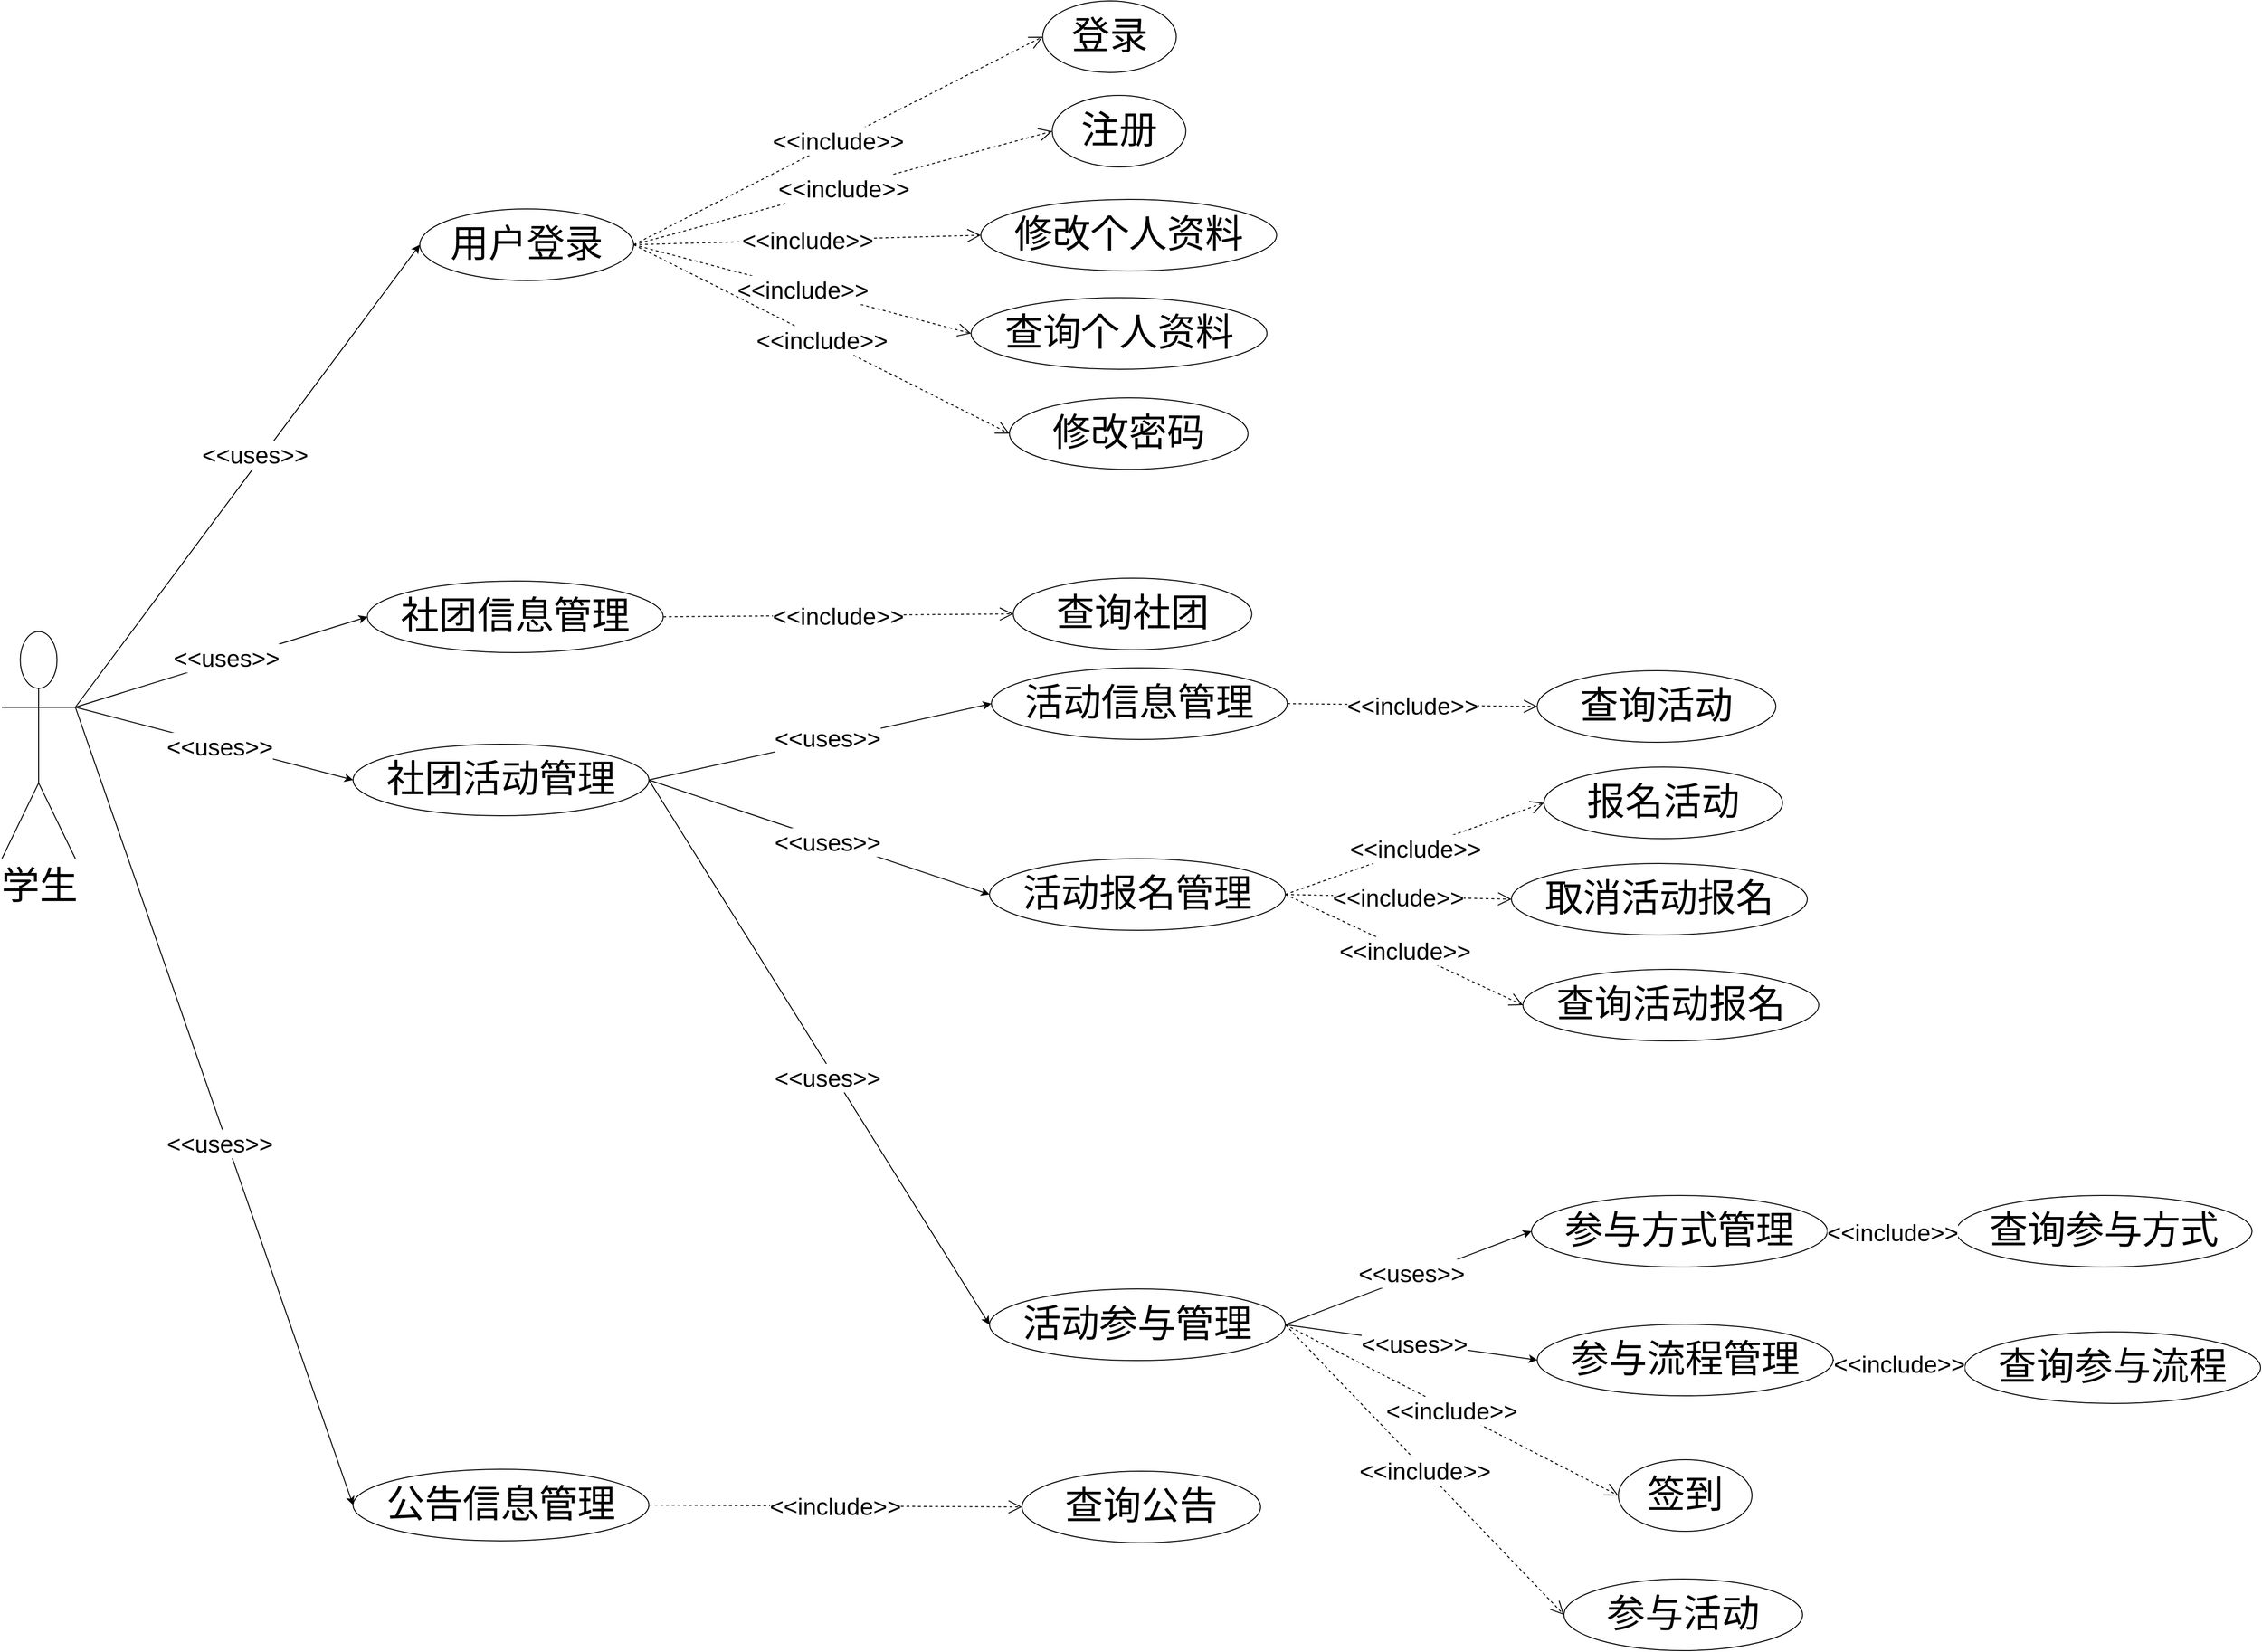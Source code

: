 <mxfile version="27.1.6">
  <diagram name="第 1 页" id="mgjdfwV87sD4iu_dyT5_">
    <mxGraphModel dx="3341" dy="1115" grid="0" gridSize="10" guides="1" tooltips="1" connect="1" arrows="1" fold="1" page="1" pageScale="1" pageWidth="827" pageHeight="1169" math="0" shadow="0">
      <root>
        <mxCell id="0" />
        <mxCell id="1" parent="0" />
        <mxCell id="HtvfXuYNQK_3b5re6ta0-59" value="学生" style="shape=umlActor;html=1;verticalLabelPosition=bottom;verticalAlign=top;align=center;fontFamily=Architects Daughter;fontSource=https%3A%2F%2Ffonts.googleapis.com%2Fcss%3Ffamily%3DArchitects%2BDaughter;fontSize=40;" vertex="1" parent="1">
          <mxGeometry x="1521" y="2523" width="77" height="238" as="geometry" />
        </mxCell>
        <mxCell id="HtvfXuYNQK_3b5re6ta0-60" value="&lt;font&gt;用户登录&lt;/font&gt;" style="ellipse;whiteSpace=wrap;html=1;fontFamily=Architects Daughter;fontSource=https%3A%2F%2Ffonts.googleapis.com%2Fcss%3Ffamily%3DArchitects%2BDaughter;fontSize=40;" vertex="1" parent="1">
          <mxGeometry x="1959" y="2080" width="224" height="75" as="geometry" />
        </mxCell>
        <mxCell id="HtvfXuYNQK_3b5re6ta0-61" value="&lt;font&gt;社团信息管理&lt;/font&gt;" style="ellipse;whiteSpace=wrap;html=1;fontFamily=Architects Daughter;fontSource=https%3A%2F%2Ffonts.googleapis.com%2Fcss%3Ffamily%3DArchitects%2BDaughter;fontSize=40;" vertex="1" parent="1">
          <mxGeometry x="1904" y="2470" width="310" height="75" as="geometry" />
        </mxCell>
        <mxCell id="HtvfXuYNQK_3b5re6ta0-62" value="&lt;font&gt;社团活动管理&lt;/font&gt;" style="ellipse;whiteSpace=wrap;html=1;fontFamily=Architects Daughter;fontSource=https%3A%2F%2Ffonts.googleapis.com%2Fcss%3Ffamily%3DArchitects%2BDaughter;fontSize=40;" vertex="1" parent="1">
          <mxGeometry x="1889" y="2641" width="310" height="75" as="geometry" />
        </mxCell>
        <mxCell id="HtvfXuYNQK_3b5re6ta0-63" value="&lt;font&gt;公告信息管理&lt;/font&gt;" style="ellipse;whiteSpace=wrap;html=1;fontFamily=Architects Daughter;fontSource=https%3A%2F%2Ffonts.googleapis.com%2Fcss%3Ffamily%3DArchitects%2BDaughter;fontSize=40;" vertex="1" parent="1">
          <mxGeometry x="1889" y="3401" width="310" height="75" as="geometry" />
        </mxCell>
        <mxCell id="HtvfXuYNQK_3b5re6ta0-64" value="" style="endArrow=classic;html=1;rounded=0;entryX=0;entryY=0.5;entryDx=0;entryDy=0;exitX=1;exitY=0.333;exitDx=0;exitDy=0;exitPerimeter=0;" edge="1" parent="1" source="HtvfXuYNQK_3b5re6ta0-59" target="HtvfXuYNQK_3b5re6ta0-60">
          <mxGeometry width="50" height="50" relative="1" as="geometry">
            <mxPoint x="1733" y="2557" as="sourcePoint" />
            <mxPoint x="1887" y="2557" as="targetPoint" />
          </mxGeometry>
        </mxCell>
        <mxCell id="HtvfXuYNQK_3b5re6ta0-65" value="&amp;lt;&amp;lt;uses&amp;gt;&amp;gt;" style="edgeLabel;html=1;align=center;verticalAlign=middle;resizable=0;points=[];fontSize=25;" vertex="1" connectable="0" parent="HtvfXuYNQK_3b5re6ta0-64">
          <mxGeometry x="0.093" y="1" relative="1" as="geometry">
            <mxPoint x="-9" as="offset" />
          </mxGeometry>
        </mxCell>
        <mxCell id="HtvfXuYNQK_3b5re6ta0-66" value="" style="endArrow=classic;html=1;rounded=0;entryX=0;entryY=0.5;entryDx=0;entryDy=0;exitX=1;exitY=0.333;exitDx=0;exitDy=0;exitPerimeter=0;" edge="1" parent="1" source="HtvfXuYNQK_3b5re6ta0-59" target="HtvfXuYNQK_3b5re6ta0-61">
          <mxGeometry width="50" height="50" relative="1" as="geometry">
            <mxPoint x="1662" y="2587" as="sourcePoint" />
            <mxPoint x="2011" y="2648" as="targetPoint" />
          </mxGeometry>
        </mxCell>
        <mxCell id="HtvfXuYNQK_3b5re6ta0-67" value="&amp;lt;&amp;lt;uses&amp;gt;&amp;gt;" style="edgeLabel;html=1;align=center;verticalAlign=middle;resizable=0;points=[];fontSize=25;" vertex="1" connectable="0" parent="HtvfXuYNQK_3b5re6ta0-66">
          <mxGeometry x="0.093" y="1" relative="1" as="geometry">
            <mxPoint x="-9" as="offset" />
          </mxGeometry>
        </mxCell>
        <mxCell id="HtvfXuYNQK_3b5re6ta0-68" value="" style="endArrow=classic;html=1;rounded=0;entryX=0;entryY=0.5;entryDx=0;entryDy=0;exitX=1;exitY=0.333;exitDx=0;exitDy=0;exitPerimeter=0;" edge="1" parent="1" source="HtvfXuYNQK_3b5re6ta0-59" target="HtvfXuYNQK_3b5re6ta0-62">
          <mxGeometry width="50" height="50" relative="1" as="geometry">
            <mxPoint x="1758" y="2657" as="sourcePoint" />
            <mxPoint x="1912" y="2657" as="targetPoint" />
          </mxGeometry>
        </mxCell>
        <mxCell id="HtvfXuYNQK_3b5re6ta0-69" value="&amp;lt;&amp;lt;uses&amp;gt;&amp;gt;" style="edgeLabel;html=1;align=center;verticalAlign=middle;resizable=0;points=[];fontSize=25;" vertex="1" connectable="0" parent="HtvfXuYNQK_3b5re6ta0-68">
          <mxGeometry x="0.093" y="1" relative="1" as="geometry">
            <mxPoint x="-9" as="offset" />
          </mxGeometry>
        </mxCell>
        <mxCell id="HtvfXuYNQK_3b5re6ta0-70" value="" style="endArrow=classic;html=1;rounded=0;entryX=0;entryY=0.5;entryDx=0;entryDy=0;exitX=1;exitY=0.333;exitDx=0;exitDy=0;exitPerimeter=0;" edge="1" parent="1" source="HtvfXuYNQK_3b5re6ta0-59" target="HtvfXuYNQK_3b5re6ta0-63">
          <mxGeometry width="50" height="50" relative="1" as="geometry">
            <mxPoint x="1661" y="2584" as="sourcePoint" />
            <mxPoint x="2271" y="2778" as="targetPoint" />
          </mxGeometry>
        </mxCell>
        <mxCell id="HtvfXuYNQK_3b5re6ta0-71" value="&amp;lt;&amp;lt;uses&amp;gt;&amp;gt;" style="edgeLabel;html=1;align=center;verticalAlign=middle;resizable=0;points=[];fontSize=25;" vertex="1" connectable="0" parent="HtvfXuYNQK_3b5re6ta0-70">
          <mxGeometry x="0.093" y="1" relative="1" as="geometry">
            <mxPoint x="-9" as="offset" />
          </mxGeometry>
        </mxCell>
        <mxCell id="HtvfXuYNQK_3b5re6ta0-72" value="&lt;font&gt;登录&lt;/font&gt;" style="ellipse;whiteSpace=wrap;html=1;fontFamily=Architects Daughter;fontSource=https%3A%2F%2Ffonts.googleapis.com%2Fcss%3Ffamily%3DArchitects%2BDaughter;fontSize=40;" vertex="1" parent="1">
          <mxGeometry x="2611.72" y="1862" width="140" height="75" as="geometry" />
        </mxCell>
        <mxCell id="HtvfXuYNQK_3b5re6ta0-73" value="&lt;span&gt;修改个人资料&lt;/span&gt;" style="ellipse;whiteSpace=wrap;html=1;fontFamily=Architects Daughter;fontSource=https%3A%2F%2Ffonts.googleapis.com%2Fcss%3Ffamily%3DArchitects%2BDaughter;fontSize=40;" vertex="1" parent="1">
          <mxGeometry x="2546.86" y="2070" width="310" height="75" as="geometry" />
        </mxCell>
        <mxCell id="HtvfXuYNQK_3b5re6ta0-74" value="&lt;font&gt;修改密码&lt;/font&gt;" style="ellipse;whiteSpace=wrap;html=1;fontFamily=Architects Daughter;fontSource=https%3A%2F%2Ffonts.googleapis.com%2Fcss%3Ffamily%3DArchitects%2BDaughter;fontSize=40;" vertex="1" parent="1">
          <mxGeometry x="2576.86" y="2278" width="250" height="75" as="geometry" />
        </mxCell>
        <mxCell id="HtvfXuYNQK_3b5re6ta0-75" value="&lt;span&gt;查询个人资料&lt;/span&gt;" style="ellipse;whiteSpace=wrap;html=1;fontFamily=Architects Daughter;fontSource=https%3A%2F%2Ffonts.googleapis.com%2Fcss%3Ffamily%3DArchitects%2BDaughter;fontSize=40;" vertex="1" parent="1">
          <mxGeometry x="2536.72" y="2173" width="310" height="75" as="geometry" />
        </mxCell>
        <mxCell id="HtvfXuYNQK_3b5re6ta0-76" value="&amp;lt;&amp;lt;include&amp;gt;&amp;gt;" style="endArrow=open;endSize=12;dashed=1;html=1;rounded=0;entryX=0;entryY=0.5;entryDx=0;entryDy=0;exitX=1;exitY=0.5;exitDx=0;exitDy=0;fontSize=25;" edge="1" parent="1" source="HtvfXuYNQK_3b5re6ta0-60" target="HtvfXuYNQK_3b5re6ta0-72">
          <mxGeometry width="160" relative="1" as="geometry">
            <mxPoint x="2120" y="2132" as="sourcePoint" />
            <mxPoint x="2280" y="2132" as="targetPoint" />
          </mxGeometry>
        </mxCell>
        <mxCell id="HtvfXuYNQK_3b5re6ta0-77" value="&amp;lt;&amp;lt;include&amp;gt;&amp;gt;" style="endArrow=open;endSize=12;dashed=1;html=1;rounded=0;entryX=0;entryY=0.5;entryDx=0;entryDy=0;exitX=1;exitY=0.5;exitDx=0;exitDy=0;fontSize=25;" edge="1" parent="1" source="HtvfXuYNQK_3b5re6ta0-60" target="HtvfXuYNQK_3b5re6ta0-73">
          <mxGeometry width="160" relative="1" as="geometry">
            <mxPoint x="2064" y="2081" as="sourcePoint" />
            <mxPoint x="2224" y="2081" as="targetPoint" />
          </mxGeometry>
        </mxCell>
        <mxCell id="HtvfXuYNQK_3b5re6ta0-78" value="&amp;lt;&amp;lt;include&amp;gt;&amp;gt;" style="endArrow=open;endSize=12;dashed=1;html=1;rounded=0;entryX=0;entryY=0.5;entryDx=0;entryDy=0;exitX=1;exitY=0.5;exitDx=0;exitDy=0;fontSize=25;" edge="1" parent="1" source="HtvfXuYNQK_3b5re6ta0-60" target="HtvfXuYNQK_3b5re6ta0-75">
          <mxGeometry width="160" relative="1" as="geometry">
            <mxPoint x="2021" y="2015" as="sourcePoint" />
            <mxPoint x="2181" y="2015" as="targetPoint" />
          </mxGeometry>
        </mxCell>
        <mxCell id="HtvfXuYNQK_3b5re6ta0-79" value="&amp;lt;&amp;lt;include&amp;gt;&amp;gt;" style="endArrow=open;endSize=12;dashed=1;html=1;rounded=0;entryX=0;entryY=0.5;entryDx=0;entryDy=0;exitX=1;exitY=0.5;exitDx=0;exitDy=0;fontSize=25;" edge="1" parent="1" source="HtvfXuYNQK_3b5re6ta0-60" target="HtvfXuYNQK_3b5re6ta0-74">
          <mxGeometry width="160" relative="1" as="geometry">
            <mxPoint x="2161" y="2305" as="sourcePoint" />
            <mxPoint x="2106" y="2072" as="targetPoint" />
          </mxGeometry>
        </mxCell>
        <mxCell id="HtvfXuYNQK_3b5re6ta0-80" value="&lt;font&gt;查询社团&lt;/font&gt;" style="ellipse;whiteSpace=wrap;html=1;fontFamily=Architects Daughter;fontSource=https%3A%2F%2Ffonts.googleapis.com%2Fcss%3Ffamily%3DArchitects%2BDaughter;fontSize=40;" vertex="1" parent="1">
          <mxGeometry x="2580.86" y="2467" width="250" height="75" as="geometry" />
        </mxCell>
        <mxCell id="HtvfXuYNQK_3b5re6ta0-81" value="&lt;span&gt;活动信息管理&lt;/span&gt;" style="ellipse;whiteSpace=wrap;html=1;fontFamily=Architects Daughter;fontSource=https%3A%2F%2Ffonts.googleapis.com%2Fcss%3Ffamily%3DArchitects%2BDaughter;fontSize=40;" vertex="1" parent="1">
          <mxGeometry x="2558" y="2561" width="310" height="75" as="geometry" />
        </mxCell>
        <mxCell id="HtvfXuYNQK_3b5re6ta0-82" value="&lt;font&gt;活动报名管理&lt;/font&gt;" style="ellipse;whiteSpace=wrap;html=1;fontFamily=Architects Daughter;fontSource=https%3A%2F%2Ffonts.googleapis.com%2Fcss%3Ffamily%3DArchitects%2BDaughter;fontSize=40;" vertex="1" parent="1">
          <mxGeometry x="2556" y="2761" width="310" height="75" as="geometry" />
        </mxCell>
        <mxCell id="HtvfXuYNQK_3b5re6ta0-83" value="&lt;font&gt;活动参与管理&lt;/font&gt;" style="ellipse;whiteSpace=wrap;html=1;fontFamily=Architects Daughter;fontSource=https%3A%2F%2Ffonts.googleapis.com%2Fcss%3Ffamily%3DArchitects%2BDaughter;fontSize=40;" vertex="1" parent="1">
          <mxGeometry x="2556" y="3212" width="310" height="75" as="geometry" />
        </mxCell>
        <mxCell id="HtvfXuYNQK_3b5re6ta0-84" value="&amp;lt;&amp;lt;include&amp;gt;&amp;gt;" style="endArrow=open;endSize=12;dashed=1;html=1;rounded=0;entryX=0;entryY=0.5;entryDx=0;entryDy=0;exitX=1;exitY=0.5;exitDx=0;exitDy=0;fontSize=25;" edge="1" parent="1" source="HtvfXuYNQK_3b5re6ta0-61" target="HtvfXuYNQK_3b5re6ta0-80">
          <mxGeometry width="160" relative="1" as="geometry">
            <mxPoint x="2083" y="2583" as="sourcePoint" />
            <mxPoint x="2243" y="2583" as="targetPoint" />
          </mxGeometry>
        </mxCell>
        <mxCell id="HtvfXuYNQK_3b5re6ta0-85" value="" style="endArrow=classic;html=1;rounded=0;entryX=0;entryY=0.5;entryDx=0;entryDy=0;exitX=1;exitY=0.5;exitDx=0;exitDy=0;" edge="1" parent="1" source="HtvfXuYNQK_3b5re6ta0-62" target="HtvfXuYNQK_3b5re6ta0-81">
          <mxGeometry width="50" height="50" relative="1" as="geometry">
            <mxPoint x="2108" y="2567" as="sourcePoint" />
            <mxPoint x="2262" y="2567" as="targetPoint" />
          </mxGeometry>
        </mxCell>
        <mxCell id="HtvfXuYNQK_3b5re6ta0-86" value="&amp;lt;&amp;lt;uses&amp;gt;&amp;gt;" style="edgeLabel;html=1;align=center;verticalAlign=middle;resizable=0;points=[];fontSize=25;" vertex="1" connectable="0" parent="HtvfXuYNQK_3b5re6ta0-85">
          <mxGeometry x="0.093" y="1" relative="1" as="geometry">
            <mxPoint x="-9" as="offset" />
          </mxGeometry>
        </mxCell>
        <mxCell id="HtvfXuYNQK_3b5re6ta0-87" value="" style="endArrow=classic;html=1;rounded=0;entryX=0;entryY=0.5;entryDx=0;entryDy=0;exitX=1;exitY=0.5;exitDx=0;exitDy=0;" edge="1" parent="1" source="HtvfXuYNQK_3b5re6ta0-62" target="HtvfXuYNQK_3b5re6ta0-82">
          <mxGeometry width="50" height="50" relative="1" as="geometry">
            <mxPoint x="2118" y="2476" as="sourcePoint" />
            <mxPoint x="2272" y="2476" as="targetPoint" />
          </mxGeometry>
        </mxCell>
        <mxCell id="HtvfXuYNQK_3b5re6ta0-88" value="&amp;lt;&amp;lt;uses&amp;gt;&amp;gt;" style="edgeLabel;html=1;align=center;verticalAlign=middle;resizable=0;points=[];fontSize=25;" vertex="1" connectable="0" parent="HtvfXuYNQK_3b5re6ta0-87">
          <mxGeometry x="0.093" y="1" relative="1" as="geometry">
            <mxPoint x="-9" as="offset" />
          </mxGeometry>
        </mxCell>
        <mxCell id="HtvfXuYNQK_3b5re6ta0-89" value="" style="endArrow=classic;html=1;rounded=0;entryX=0;entryY=0.5;entryDx=0;entryDy=0;exitX=1;exitY=0.5;exitDx=0;exitDy=0;" edge="1" parent="1" source="HtvfXuYNQK_3b5re6ta0-62" target="HtvfXuYNQK_3b5re6ta0-83">
          <mxGeometry width="50" height="50" relative="1" as="geometry">
            <mxPoint x="2282" y="2735" as="sourcePoint" />
            <mxPoint x="2433" y="2634" as="targetPoint" />
          </mxGeometry>
        </mxCell>
        <mxCell id="HtvfXuYNQK_3b5re6ta0-90" value="&amp;lt;&amp;lt;uses&amp;gt;&amp;gt;" style="edgeLabel;html=1;align=center;verticalAlign=middle;resizable=0;points=[];fontSize=25;" vertex="1" connectable="0" parent="HtvfXuYNQK_3b5re6ta0-89">
          <mxGeometry x="0.093" y="1" relative="1" as="geometry">
            <mxPoint x="-9" as="offset" />
          </mxGeometry>
        </mxCell>
        <mxCell id="HtvfXuYNQK_3b5re6ta0-91" value="&lt;font&gt;查询活动&lt;/font&gt;" style="ellipse;whiteSpace=wrap;html=1;fontFamily=Architects Daughter;fontSource=https%3A%2F%2Ffonts.googleapis.com%2Fcss%3Ffamily%3DArchitects%2BDaughter;fontSize=40;" vertex="1" parent="1">
          <mxGeometry x="3130" y="2564" width="250" height="75" as="geometry" />
        </mxCell>
        <mxCell id="HtvfXuYNQK_3b5re6ta0-92" value="&lt;font&gt;查询公告&lt;/font&gt;" style="ellipse;whiteSpace=wrap;html=1;fontFamily=Architects Daughter;fontSource=https%3A%2F%2Ffonts.googleapis.com%2Fcss%3Ffamily%3DArchitects%2BDaughter;fontSize=40;" vertex="1" parent="1">
          <mxGeometry x="2590" y="3403" width="250" height="75" as="geometry" />
        </mxCell>
        <mxCell id="HtvfXuYNQK_3b5re6ta0-93" value="&amp;lt;&amp;lt;include&amp;gt;&amp;gt;" style="endArrow=open;endSize=12;dashed=1;html=1;rounded=0;entryX=0;entryY=0.5;entryDx=0;entryDy=0;exitX=1;exitY=0.5;exitDx=0;exitDy=0;fontSize=25;" edge="1" parent="1" source="HtvfXuYNQK_3b5re6ta0-63" target="HtvfXuYNQK_3b5re6ta0-92">
          <mxGeometry width="160" relative="1" as="geometry">
            <mxPoint x="2042" y="3219" as="sourcePoint" />
            <mxPoint x="2202" y="3219" as="targetPoint" />
          </mxGeometry>
        </mxCell>
        <mxCell id="HtvfXuYNQK_3b5re6ta0-94" value="&amp;lt;&amp;lt;include&amp;gt;&amp;gt;" style="endArrow=open;endSize=12;dashed=1;html=1;rounded=0;entryX=0;entryY=0.5;entryDx=0;entryDy=0;exitX=1;exitY=0.5;exitDx=0;exitDy=0;fontSize=25;" edge="1" parent="1" source="HtvfXuYNQK_3b5re6ta0-81" target="HtvfXuYNQK_3b5re6ta0-91">
          <mxGeometry width="160" relative="1" as="geometry">
            <mxPoint x="2333.5" y="2694" as="sourcePoint" />
            <mxPoint x="2493.5" y="2694" as="targetPoint" />
          </mxGeometry>
        </mxCell>
        <mxCell id="HtvfXuYNQK_3b5re6ta0-95" value="&lt;font&gt;参与方式管理&lt;/font&gt;" style="ellipse;whiteSpace=wrap;html=1;fontFamily=Architects Daughter;fontSource=https%3A%2F%2Ffonts.googleapis.com%2Fcss%3Ffamily%3DArchitects%2BDaughter;fontSize=40;" vertex="1" parent="1">
          <mxGeometry x="3124" y="3114" width="310" height="75" as="geometry" />
        </mxCell>
        <mxCell id="HtvfXuYNQK_3b5re6ta0-96" value="&lt;font&gt;参与流程管理&lt;/font&gt;" style="ellipse;whiteSpace=wrap;html=1;fontFamily=Architects Daughter;fontSource=https%3A%2F%2Ffonts.googleapis.com%2Fcss%3Ffamily%3DArchitects%2BDaughter;fontSize=40;" vertex="1" parent="1">
          <mxGeometry x="3130" y="3249" width="310" height="75" as="geometry" />
        </mxCell>
        <mxCell id="HtvfXuYNQK_3b5re6ta0-97" value="&lt;span&gt;签到&lt;/span&gt;" style="ellipse;whiteSpace=wrap;html=1;fontFamily=Architects Daughter;fontSource=https%3A%2F%2Ffonts.googleapis.com%2Fcss%3Ffamily%3DArchitects%2BDaughter;fontSize=40;" vertex="1" parent="1">
          <mxGeometry x="3215" y="3391" width="140" height="75" as="geometry" />
        </mxCell>
        <mxCell id="HtvfXuYNQK_3b5re6ta0-98" value="&lt;span&gt;参与活动&lt;/span&gt;" style="ellipse;whiteSpace=wrap;html=1;fontFamily=Architects Daughter;fontSource=https%3A%2F%2Ffonts.googleapis.com%2Fcss%3Ffamily%3DArchitects%2BDaughter;fontSize=40;" vertex="1" parent="1">
          <mxGeometry x="3158" y="3516" width="250" height="75" as="geometry" />
        </mxCell>
        <mxCell id="HtvfXuYNQK_3b5re6ta0-99" value="" style="endArrow=classic;html=1;rounded=0;entryX=0;entryY=0.5;entryDx=0;entryDy=0;exitX=1;exitY=0.5;exitDx=0;exitDy=0;" edge="1" parent="1" source="HtvfXuYNQK_3b5re6ta0-83" target="HtvfXuYNQK_3b5re6ta0-95">
          <mxGeometry width="50" height="50" relative="1" as="geometry">
            <mxPoint x="2434" y="2869" as="sourcePoint" />
            <mxPoint x="2588" y="2869" as="targetPoint" />
          </mxGeometry>
        </mxCell>
        <mxCell id="HtvfXuYNQK_3b5re6ta0-100" value="&amp;lt;&amp;lt;uses&amp;gt;&amp;gt;" style="edgeLabel;html=1;align=center;verticalAlign=middle;resizable=0;points=[];fontSize=25;" vertex="1" connectable="0" parent="HtvfXuYNQK_3b5re6ta0-99">
          <mxGeometry x="0.093" y="1" relative="1" as="geometry">
            <mxPoint x="-9" as="offset" />
          </mxGeometry>
        </mxCell>
        <mxCell id="HtvfXuYNQK_3b5re6ta0-101" value="" style="endArrow=classic;html=1;rounded=0;entryX=0;entryY=0.5;entryDx=0;entryDy=0;exitX=1;exitY=0.5;exitDx=0;exitDy=0;" edge="1" parent="1" source="HtvfXuYNQK_3b5re6ta0-83" target="HtvfXuYNQK_3b5re6ta0-96">
          <mxGeometry width="50" height="50" relative="1" as="geometry">
            <mxPoint x="2509" y="3031" as="sourcePoint" />
            <mxPoint x="2577" y="3132" as="targetPoint" />
          </mxGeometry>
        </mxCell>
        <mxCell id="HtvfXuYNQK_3b5re6ta0-102" value="&amp;lt;&amp;lt;uses&amp;gt;&amp;gt;" style="edgeLabel;html=1;align=center;verticalAlign=middle;resizable=0;points=[];fontSize=25;" vertex="1" connectable="0" parent="HtvfXuYNQK_3b5re6ta0-101">
          <mxGeometry x="0.093" y="1" relative="1" as="geometry">
            <mxPoint x="-9" as="offset" />
          </mxGeometry>
        </mxCell>
        <mxCell id="HtvfXuYNQK_3b5re6ta0-103" value="&amp;lt;&amp;lt;include&amp;gt;&amp;gt;" style="endArrow=open;endSize=12;dashed=1;html=1;rounded=0;entryX=0;entryY=0.5;entryDx=0;entryDy=0;exitX=1;exitY=0.5;exitDx=0;exitDy=0;fontSize=25;" edge="1" parent="1" source="HtvfXuYNQK_3b5re6ta0-83" target="HtvfXuYNQK_3b5re6ta0-97">
          <mxGeometry width="160" relative="1" as="geometry">
            <mxPoint x="2358" y="3192" as="sourcePoint" />
            <mxPoint x="2518" y="3192" as="targetPoint" />
          </mxGeometry>
        </mxCell>
        <mxCell id="HtvfXuYNQK_3b5re6ta0-104" value="&amp;lt;&amp;lt;include&amp;gt;&amp;gt;" style="endArrow=open;endSize=12;dashed=1;html=1;rounded=0;entryX=0;entryY=0.5;entryDx=0;entryDy=0;exitX=1;exitY=0.5;exitDx=0;exitDy=0;fontSize=25;" edge="1" parent="1" source="HtvfXuYNQK_3b5re6ta0-83" target="HtvfXuYNQK_3b5re6ta0-98">
          <mxGeometry width="160" relative="1" as="geometry">
            <mxPoint x="2408" y="3186" as="sourcePoint" />
            <mxPoint x="2568" y="3186" as="targetPoint" />
          </mxGeometry>
        </mxCell>
        <mxCell id="HtvfXuYNQK_3b5re6ta0-105" value="&lt;font&gt;报名活动&lt;/font&gt;" style="ellipse;whiteSpace=wrap;html=1;fontFamily=Architects Daughter;fontSource=https%3A%2F%2Ffonts.googleapis.com%2Fcss%3Ffamily%3DArchitects%2BDaughter;fontSize=40;" vertex="1" parent="1">
          <mxGeometry x="3137" y="2665" width="250" height="75" as="geometry" />
        </mxCell>
        <mxCell id="HtvfXuYNQK_3b5re6ta0-106" value="&lt;font&gt;取消活动报名&lt;/font&gt;" style="ellipse;whiteSpace=wrap;html=1;fontFamily=Architects Daughter;fontSource=https%3A%2F%2Ffonts.googleapis.com%2Fcss%3Ffamily%3DArchitects%2BDaughter;fontSize=40;" vertex="1" parent="1">
          <mxGeometry x="3103" y="2766" width="310" height="75" as="geometry" />
        </mxCell>
        <mxCell id="HtvfXuYNQK_3b5re6ta0-107" value="&lt;font&gt;查询活动报名&lt;/font&gt;" style="ellipse;whiteSpace=wrap;html=1;fontFamily=Architects Daughter;fontSource=https%3A%2F%2Ffonts.googleapis.com%2Fcss%3Ffamily%3DArchitects%2BDaughter;fontSize=40;" vertex="1" parent="1">
          <mxGeometry x="3115" y="2877" width="310" height="75" as="geometry" />
        </mxCell>
        <mxCell id="HtvfXuYNQK_3b5re6ta0-108" value="&amp;lt;&amp;lt;include&amp;gt;&amp;gt;" style="endArrow=open;endSize=12;dashed=1;html=1;rounded=0;entryX=0;entryY=0.5;entryDx=0;entryDy=0;exitX=1;exitY=0.5;exitDx=0;exitDy=0;fontSize=25;" edge="1" parent="1" source="HtvfXuYNQK_3b5re6ta0-82" target="HtvfXuYNQK_3b5re6ta0-105">
          <mxGeometry width="160" relative="1" as="geometry">
            <mxPoint x="2520.5" y="2699" as="sourcePoint" />
            <mxPoint x="2593.5" y="2659" as="targetPoint" />
          </mxGeometry>
        </mxCell>
        <mxCell id="HtvfXuYNQK_3b5re6ta0-109" value="&amp;lt;&amp;lt;include&amp;gt;&amp;gt;" style="endArrow=open;endSize=12;dashed=1;html=1;rounded=0;entryX=0;entryY=0.5;entryDx=0;entryDy=0;exitX=1;exitY=0.5;exitDx=0;exitDy=0;fontSize=25;" edge="1" parent="1" source="HtvfXuYNQK_3b5re6ta0-82" target="HtvfXuYNQK_3b5re6ta0-106">
          <mxGeometry width="160" relative="1" as="geometry">
            <mxPoint x="2433.5" y="2847" as="sourcePoint" />
            <mxPoint x="2506.5" y="2807" as="targetPoint" />
          </mxGeometry>
        </mxCell>
        <mxCell id="HtvfXuYNQK_3b5re6ta0-110" value="&amp;lt;&amp;lt;include&amp;gt;&amp;gt;" style="endArrow=open;endSize=12;dashed=1;html=1;rounded=0;entryX=0;entryY=0.5;entryDx=0;entryDy=0;exitX=1;exitY=0.5;exitDx=0;exitDy=0;fontSize=25;" edge="1" parent="1" source="HtvfXuYNQK_3b5re6ta0-82" target="HtvfXuYNQK_3b5re6ta0-107">
          <mxGeometry width="160" relative="1" as="geometry">
            <mxPoint x="2406.5" y="2879" as="sourcePoint" />
            <mxPoint x="2479.5" y="2839" as="targetPoint" />
          </mxGeometry>
        </mxCell>
        <mxCell id="HtvfXuYNQK_3b5re6ta0-111" value="&lt;span&gt;查询参与方式&lt;/span&gt;" style="ellipse;whiteSpace=wrap;html=1;fontFamily=Architects Daughter;fontSource=https%3A%2F%2Ffonts.googleapis.com%2Fcss%3Ffamily%3DArchitects%2BDaughter;fontSize=40;" vertex="1" parent="1">
          <mxGeometry x="3569" y="3114" width="310" height="75" as="geometry" />
        </mxCell>
        <mxCell id="HtvfXuYNQK_3b5re6ta0-112" value="&lt;span&gt;查询参与流程&lt;/span&gt;" style="ellipse;whiteSpace=wrap;html=1;fontFamily=Architects Daughter;fontSource=https%3A%2F%2Ffonts.googleapis.com%2Fcss%3Ffamily%3DArchitects%2BDaughter;fontSize=40;" vertex="1" parent="1">
          <mxGeometry x="3578" y="3257" width="310" height="75" as="geometry" />
        </mxCell>
        <mxCell id="HtvfXuYNQK_3b5re6ta0-113" value="&amp;lt;&amp;lt;include&amp;gt;&amp;gt;" style="endArrow=open;endSize=12;dashed=1;html=1;rounded=0;entryX=0;entryY=0.5;entryDx=0;entryDy=0;exitX=1;exitY=0.5;exitDx=0;exitDy=0;fontSize=25;" edge="1" parent="1" source="HtvfXuYNQK_3b5re6ta0-95" target="HtvfXuYNQK_3b5re6ta0-111">
          <mxGeometry width="160" relative="1" as="geometry">
            <mxPoint x="2893.36" y="2844" as="sourcePoint" />
            <mxPoint x="3082.36" y="2823" as="targetPoint" />
          </mxGeometry>
        </mxCell>
        <mxCell id="HtvfXuYNQK_3b5re6ta0-114" value="&amp;lt;&amp;lt;include&amp;gt;&amp;gt;" style="endArrow=open;endSize=12;dashed=1;html=1;rounded=0;entryX=0;entryY=0.5;entryDx=0;entryDy=0;exitX=1;exitY=0.5;exitDx=0;exitDy=0;fontSize=25;" edge="1" parent="1" source="HtvfXuYNQK_3b5re6ta0-96" target="HtvfXuYNQK_3b5re6ta0-112">
          <mxGeometry width="160" relative="1" as="geometry">
            <mxPoint x="2894.36" y="2937" as="sourcePoint" />
            <mxPoint x="3083.36" y="2916" as="targetPoint" />
          </mxGeometry>
        </mxCell>
        <mxCell id="HtvfXuYNQK_3b5re6ta0-115" value="&lt;font&gt;注册&lt;/font&gt;" style="ellipse;whiteSpace=wrap;html=1;fontFamily=Architects Daughter;fontSource=https%3A%2F%2Ffonts.googleapis.com%2Fcss%3Ffamily%3DArchitects%2BDaughter;fontSize=40;" vertex="1" parent="1">
          <mxGeometry x="2621.72" y="1961" width="140" height="75" as="geometry" />
        </mxCell>
        <mxCell id="HtvfXuYNQK_3b5re6ta0-116" value="&amp;lt;&amp;lt;include&amp;gt;&amp;gt;" style="endArrow=open;endSize=12;dashed=1;html=1;rounded=0;entryX=0;entryY=0.5;entryDx=0;entryDy=0;exitX=1;exitY=0.5;exitDx=0;exitDy=0;fontSize=25;" edge="1" parent="1" source="HtvfXuYNQK_3b5re6ta0-60" target="HtvfXuYNQK_3b5re6ta0-115">
          <mxGeometry width="160" relative="1" as="geometry">
            <mxPoint x="2179" y="2270" as="sourcePoint" />
            <mxPoint x="2096" y="2075" as="targetPoint" />
          </mxGeometry>
        </mxCell>
      </root>
    </mxGraphModel>
  </diagram>
</mxfile>
